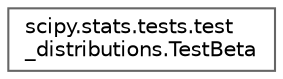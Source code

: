 digraph "Graphical Class Hierarchy"
{
 // LATEX_PDF_SIZE
  bgcolor="transparent";
  edge [fontname=Helvetica,fontsize=10,labelfontname=Helvetica,labelfontsize=10];
  node [fontname=Helvetica,fontsize=10,shape=box,height=0.2,width=0.4];
  rankdir="LR";
  Node0 [id="Node000000",label="scipy.stats.tests.test\l_distributions.TestBeta",height=0.2,width=0.4,color="grey40", fillcolor="white", style="filled",URL="$d9/d28/classscipy_1_1stats_1_1tests_1_1test__distributions_1_1TestBeta.html",tooltip=" "];
}
